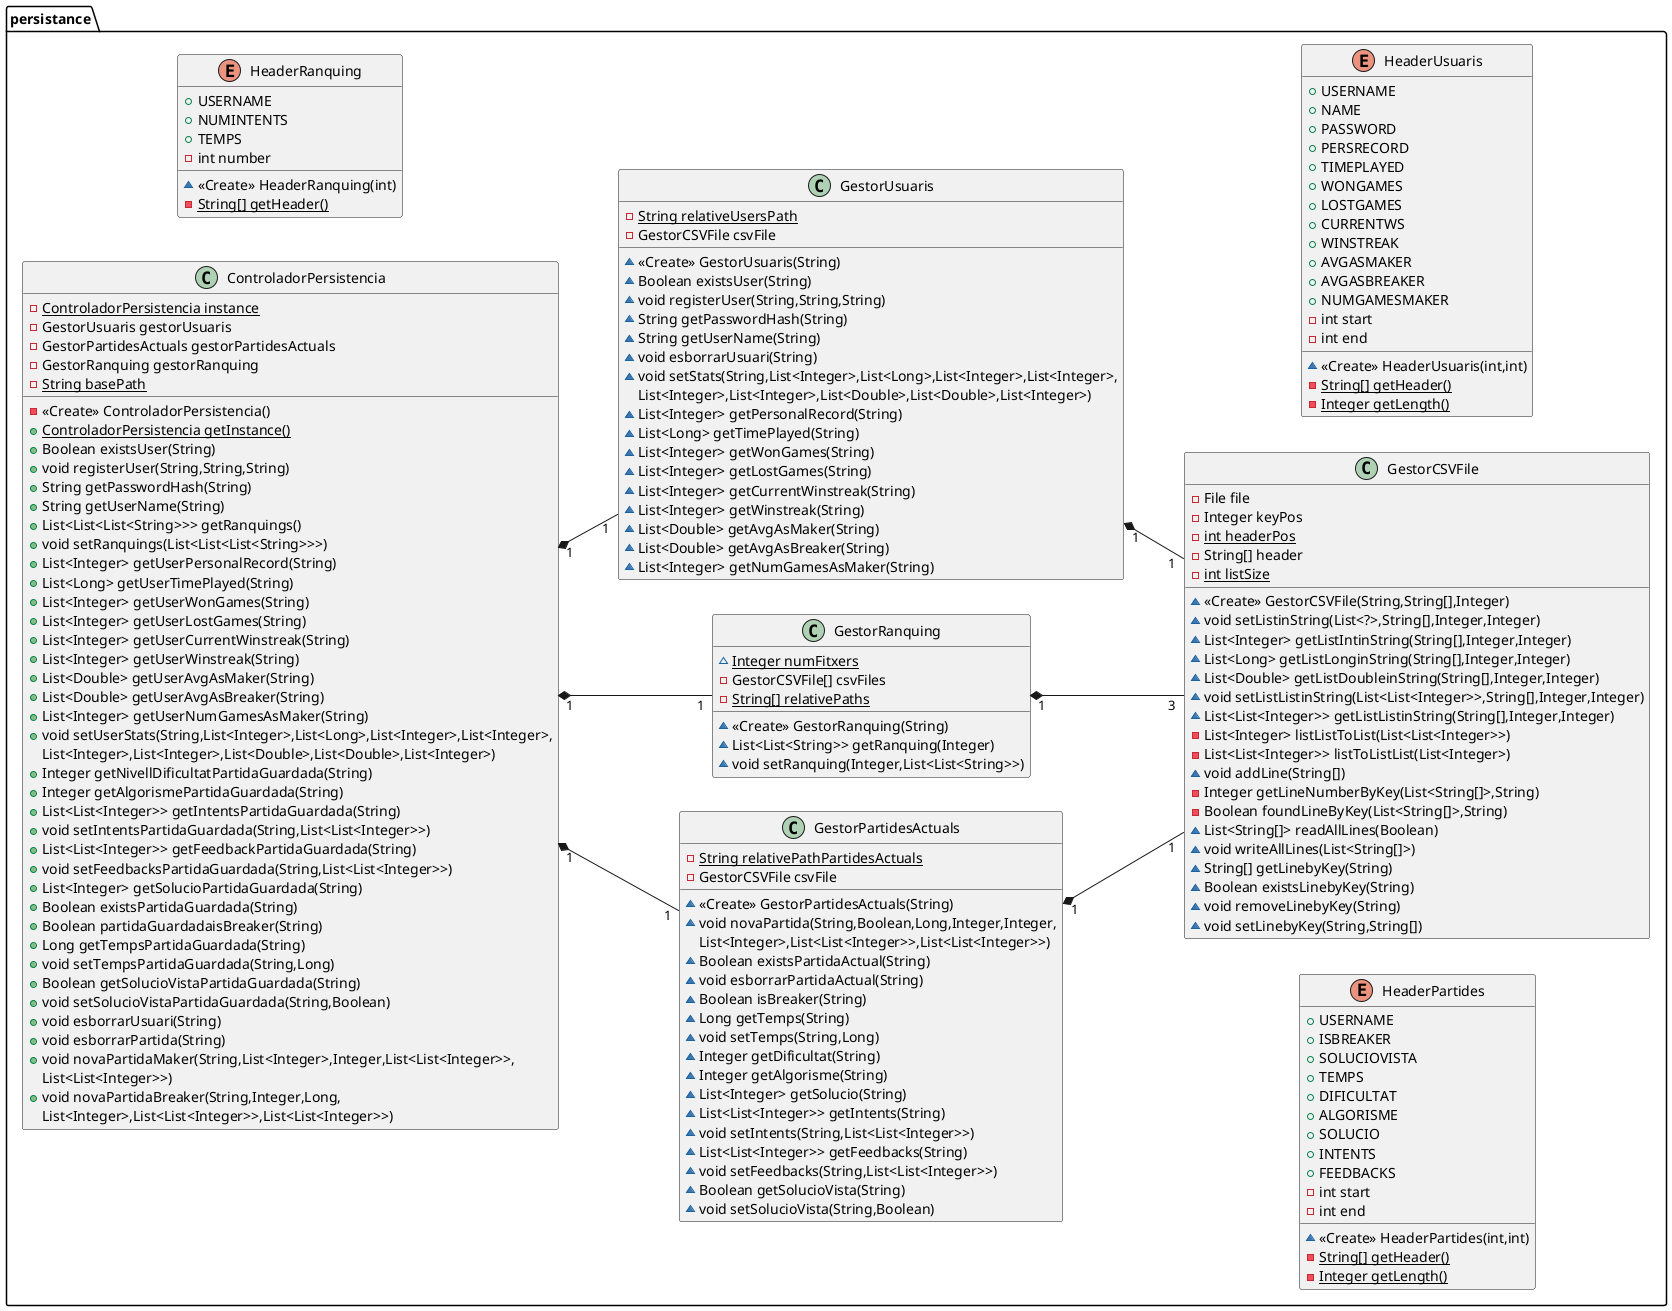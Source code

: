 @startuml
class persistance.GestorCSVFile {
- File file
- Integer keyPos
- {static} int headerPos
- String[] header
- {static} int listSize
~ <<Create>> GestorCSVFile(String,String[],Integer)
~ void setListinString(List<?>,String[],Integer,Integer)
~ List<Integer> getListIntinString(String[],Integer,Integer)
~ List<Long> getListLonginString(String[],Integer,Integer)
~ List<Double> getListDoubleinString(String[],Integer,Integer)
~ void setListListinString(List<List<Integer>>,String[],Integer,Integer)
~ List<List<Integer>> getListListinString(String[],Integer,Integer)
- List<Integer> listListToList(List<List<Integer>>)
- List<List<Integer>> listToListList(List<Integer>)
~ void addLine(String[])
- Integer getLineNumberByKey(List<String[]>,String)
- Boolean foundLineByKey(List<String[]>,String)
~ List<String[]> readAllLines(Boolean)
~ void writeAllLines(List<String[]>)
~ String[] getLinebyKey(String)
~ Boolean existsLinebyKey(String)
~ void removeLinebyKey(String)
~ void setLinebyKey(String,String[])
}
class persistance.GestorPartidesActuals {
- {static} String relativePathPartidesActuals
- GestorCSVFile csvFile
~ <<Create>> GestorPartidesActuals(String)
~ void novaPartida(String,Boolean,Long,Integer,Integer,
List<Integer>,List<List<Integer>>,List<List<Integer>>)
~ Boolean existsPartidaActual(String)
~ void esborrarPartidaActual(String)
~ Boolean isBreaker(String)
~ Long getTemps(String)
~ void setTemps(String,Long)
~ Integer getDificultat(String)
~ Integer getAlgorisme(String)
~ List<Integer> getSolucio(String)
~ List<List<Integer>> getIntents(String)
~ void setIntents(String,List<List<Integer>>)
~ List<List<Integer>> getFeedbacks(String)
~ void setFeedbacks(String,List<List<Integer>>)
~ Boolean getSolucioVista(String)
~ void setSolucioVista(String,Boolean)
}
enum persistance.HeaderPartides {
+  USERNAME
+  ISBREAKER
+  SOLUCIOVISTA
+  TEMPS
+  DIFICULTAT
+  ALGORISME
+  SOLUCIO
+  INTENTS
+  FEEDBACKS
- int start
- int end
~ <<Create>> HeaderPartides(int,int)
- {static} String[] getHeader()
- {static} Integer getLength()
}
class persistance.GestorRanquing {
~ {static} Integer numFitxers
- GestorCSVFile[] csvFiles
- {static} String[] relativePaths
~ <<Create>> GestorRanquing(String)
~ List<List<String>> getRanquing(Integer)
~ void setRanquing(Integer,List<List<String>>)
}
enum persistance.HeaderRanquing {
+  USERNAME
+  NUMINTENTS
+  TEMPS
- int number
~ <<Create>> HeaderRanquing(int)
- {static} String[] getHeader()
}
class persistance.GestorUsuaris {
- {static} String relativeUsersPath
- GestorCSVFile csvFile
~ <<Create>> GestorUsuaris(String)
~ Boolean existsUser(String)
~ void registerUser(String,String,String)
~ String getPasswordHash(String)
~ String getUserName(String)
~ void esborrarUsuari(String)
~ void setStats(String,List<Integer>,List<Long>,List<Integer>,List<Integer>,
List<Integer>,List<Integer>,List<Double>,List<Double>,List<Integer>)
~ List<Integer> getPersonalRecord(String)
~ List<Long> getTimePlayed(String)
~ List<Integer> getWonGames(String)
~ List<Integer> getLostGames(String)
~ List<Integer> getCurrentWinstreak(String)
~ List<Integer> getWinstreak(String)
~ List<Double> getAvgAsMaker(String)
~ List<Double> getAvgAsBreaker(String)
~ List<Integer> getNumGamesAsMaker(String)
}
enum persistance.HeaderUsuaris {
+  USERNAME
+  NAME
+  PASSWORD
+  PERSRECORD
+  TIMEPLAYED
+  WONGAMES
+  LOSTGAMES
+  CURRENTWS
+  WINSTREAK
+  AVGASMAKER
+  AVGASBREAKER
+  NUMGAMESMAKER
- int start
- int end
~ <<Create>> HeaderUsuaris(int,int)
- {static} String[] getHeader()
- {static} Integer getLength()
}
class persistance.ControladorPersistencia {
- {static} ControladorPersistencia instance
- GestorUsuaris gestorUsuaris
- GestorPartidesActuals gestorPartidesActuals
- GestorRanquing gestorRanquing
- {static} String basePath
- <<Create>> ControladorPersistencia()
+ {static} ControladorPersistencia getInstance()
+ Boolean existsUser(String)
+ void registerUser(String,String,String)
+ String getPasswordHash(String)
+ String getUserName(String)
+ List<List<List<String>>> getRanquings()
+ void setRanquings(List<List<List<String>>>)
+ List<Integer> getUserPersonalRecord(String)
+ List<Long> getUserTimePlayed(String)
+ List<Integer> getUserWonGames(String)
+ List<Integer> getUserLostGames(String)
+ List<Integer> getUserCurrentWinstreak(String)
+ List<Integer> getUserWinstreak(String)
+ List<Double> getUserAvgAsMaker(String)
+ List<Double> getUserAvgAsBreaker(String)
+ List<Integer> getUserNumGamesAsMaker(String)
+ void setUserStats(String,List<Integer>,List<Long>,List<Integer>,List<Integer>,
List<Integer>,List<Integer>,List<Double>,List<Double>,List<Integer>)
+ Integer getNivellDificultatPartidaGuardada(String)
+ Integer getAlgorismePartidaGuardada(String)
+ List<List<Integer>> getIntentsPartidaGuardada(String)
+ void setIntentsPartidaGuardada(String,List<List<Integer>>)
+ List<List<Integer>> getFeedbackPartidaGuardada(String)
+ void setFeedbacksPartidaGuardada(String,List<List<Integer>>)
+ List<Integer> getSolucioPartidaGuardada(String)
+ Boolean existsPartidaGuardada(String)
+ Boolean partidaGuardadaisBreaker(String)
+ Long getTempsPartidaGuardada(String)
+ void setTempsPartidaGuardada(String,Long)
+ Boolean getSolucioVistaPartidaGuardada(String)
+ void setSolucioVistaPartidaGuardada(String,Boolean)
+ void esborrarUsuari(String)
+ void esborrarPartida(String)
+ void novaPartidaMaker(String,List<Integer>,Integer,List<List<Integer>>,
List<List<Integer>>)
+ void novaPartidaBreaker(String,Integer,Long,
List<Integer>,List<List<Integer>>,List<List<Integer>>)
}

left to right direction
persistance.ControladorPersistencia "1" *-- "1" persistance.GestorPartidesActuals
persistance.ControladorPersistencia "1" *-- "1" persistance.GestorUsuaris
persistance.ControladorPersistencia "1" *-- "1" persistance.GestorRanquing
persistance.GestorPartidesActuals "1" *-- "1" persistance.GestorCSVFile
persistance.GestorUsuaris "1" *-- "1" persistance.GestorCSVFile
persistance.GestorRanquing "1" *-- "3" persistance.GestorCSVFile
persistance.GestorPartidesActuals <-[hidden]- persistance.HeaderPartides
persistance.GestorUsuaris <-[hidden]- persistance.HeaderUsuaris
@enduml